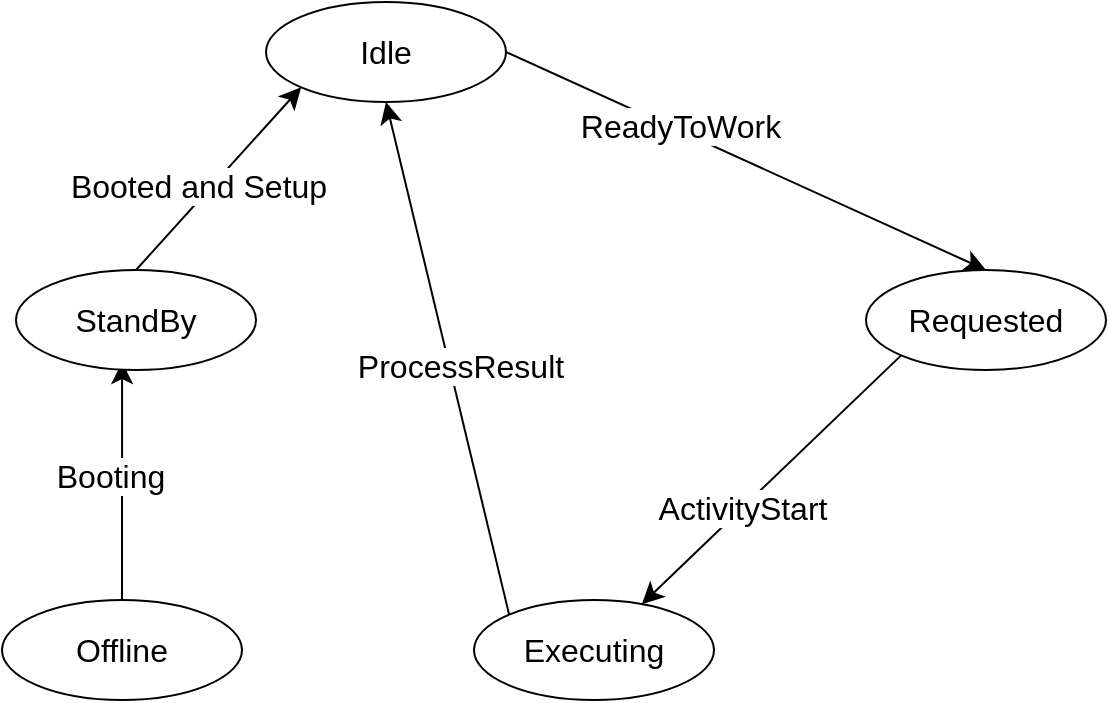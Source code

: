 <mxfile version="21.6.2" type="device">
  <diagram name="Page-1" id="bM0ME5krpxkb0L1tEzJx">
    <mxGraphModel dx="1635" dy="1142" grid="0" gridSize="10" guides="1" tooltips="1" connect="1" arrows="1" fold="1" page="0" pageScale="1" pageWidth="827" pageHeight="1169" math="0" shadow="0">
      <root>
        <mxCell id="0" />
        <mxCell id="1" parent="0" />
        <mxCell id="8paOQelJ4Q3C6zFcQ-Bx-2" value="Idle" style="ellipse;whiteSpace=wrap;html=1;fontSize=16;" vertex="1" parent="1">
          <mxGeometry x="2" y="-79" width="120" height="50" as="geometry" />
        </mxCell>
        <mxCell id="8paOQelJ4Q3C6zFcQ-Bx-14" style="edgeStyle=none;curved=1;rounded=0;orthogonalLoop=1;jettySize=auto;html=1;exitX=0;exitY=1;exitDx=0;exitDy=0;fontSize=12;startSize=8;endSize=8;" edge="1" parent="1" source="8paOQelJ4Q3C6zFcQ-Bx-4" target="8paOQelJ4Q3C6zFcQ-Bx-5">
          <mxGeometry relative="1" as="geometry" />
        </mxCell>
        <mxCell id="8paOQelJ4Q3C6zFcQ-Bx-15" value="ActivityStart" style="edgeLabel;html=1;align=center;verticalAlign=middle;resizable=0;points=[];fontSize=16;" vertex="1" connectable="0" parent="8paOQelJ4Q3C6zFcQ-Bx-14">
          <mxGeometry x="0.22" relative="1" as="geometry">
            <mxPoint x="-1" as="offset" />
          </mxGeometry>
        </mxCell>
        <mxCell id="8paOQelJ4Q3C6zFcQ-Bx-4" value="Requested" style="ellipse;whiteSpace=wrap;html=1;fontSize=16;" vertex="1" parent="1">
          <mxGeometry x="302" y="55" width="120" height="50" as="geometry" />
        </mxCell>
        <mxCell id="8paOQelJ4Q3C6zFcQ-Bx-16" style="edgeStyle=none;curved=1;rounded=0;orthogonalLoop=1;jettySize=auto;html=1;exitX=0;exitY=0;exitDx=0;exitDy=0;entryX=0.5;entryY=1;entryDx=0;entryDy=0;fontSize=12;startSize=8;endSize=8;" edge="1" parent="1" source="8paOQelJ4Q3C6zFcQ-Bx-5" target="8paOQelJ4Q3C6zFcQ-Bx-2">
          <mxGeometry relative="1" as="geometry" />
        </mxCell>
        <mxCell id="8paOQelJ4Q3C6zFcQ-Bx-17" value="ProcessResult" style="edgeLabel;html=1;align=center;verticalAlign=middle;resizable=0;points=[];fontSize=16;" vertex="1" connectable="0" parent="8paOQelJ4Q3C6zFcQ-Bx-16">
          <mxGeometry x="-0.443" y="1" relative="1" as="geometry">
            <mxPoint x="-7" y="-53" as="offset" />
          </mxGeometry>
        </mxCell>
        <mxCell id="8paOQelJ4Q3C6zFcQ-Bx-5" value="Executing" style="ellipse;whiteSpace=wrap;html=1;fontSize=16;" vertex="1" parent="1">
          <mxGeometry x="106" y="220" width="120" height="50" as="geometry" />
        </mxCell>
        <mxCell id="8paOQelJ4Q3C6zFcQ-Bx-7" value="" style="endArrow=classic;html=1;rounded=0;fontSize=12;startSize=8;endSize=8;curved=1;entryX=0.442;entryY=0.92;entryDx=0;entryDy=0;exitX=0.5;exitY=0;exitDx=0;exitDy=0;entryPerimeter=0;" edge="1" parent="1" source="8paOQelJ4Q3C6zFcQ-Bx-9" target="8paOQelJ4Q3C6zFcQ-Bx-10">
          <mxGeometry width="50" height="50" relative="1" as="geometry">
            <mxPoint x="-98" y="82" as="sourcePoint" />
            <mxPoint x="178" y="175" as="targetPoint" />
          </mxGeometry>
        </mxCell>
        <mxCell id="8paOQelJ4Q3C6zFcQ-Bx-8" value="Booting" style="edgeLabel;html=1;align=center;verticalAlign=middle;resizable=0;points=[];fontSize=16;" vertex="1" connectable="0" parent="8paOQelJ4Q3C6zFcQ-Bx-7">
          <mxGeometry x="0.05" y="6" relative="1" as="geometry">
            <mxPoint as="offset" />
          </mxGeometry>
        </mxCell>
        <mxCell id="8paOQelJ4Q3C6zFcQ-Bx-9" value="Offline" style="ellipse;whiteSpace=wrap;html=1;fontSize=16;" vertex="1" parent="1">
          <mxGeometry x="-130" y="220" width="120" height="50" as="geometry" />
        </mxCell>
        <mxCell id="8paOQelJ4Q3C6zFcQ-Bx-18" style="edgeStyle=none;curved=1;rounded=0;orthogonalLoop=1;jettySize=auto;html=1;exitX=0.5;exitY=0;exitDx=0;exitDy=0;entryX=0;entryY=1;entryDx=0;entryDy=0;fontSize=12;startSize=8;endSize=8;" edge="1" parent="1" source="8paOQelJ4Q3C6zFcQ-Bx-10" target="8paOQelJ4Q3C6zFcQ-Bx-2">
          <mxGeometry relative="1" as="geometry" />
        </mxCell>
        <mxCell id="8paOQelJ4Q3C6zFcQ-Bx-19" value="Booted and Setup" style="edgeLabel;html=1;align=center;verticalAlign=middle;resizable=0;points=[];fontSize=16;" vertex="1" connectable="0" parent="8paOQelJ4Q3C6zFcQ-Bx-18">
          <mxGeometry x="-0.159" y="6" relative="1" as="geometry">
            <mxPoint as="offset" />
          </mxGeometry>
        </mxCell>
        <mxCell id="8paOQelJ4Q3C6zFcQ-Bx-10" value="StandBy" style="ellipse;whiteSpace=wrap;html=1;fontSize=16;" vertex="1" parent="1">
          <mxGeometry x="-123" y="55" width="120" height="50" as="geometry" />
        </mxCell>
        <mxCell id="8paOQelJ4Q3C6zFcQ-Bx-11" value="" style="endArrow=classic;html=1;rounded=0;fontSize=12;startSize=8;endSize=8;curved=1;exitX=1;exitY=0.5;exitDx=0;exitDy=0;entryX=0.5;entryY=0;entryDx=0;entryDy=0;" edge="1" parent="1" source="8paOQelJ4Q3C6zFcQ-Bx-2" target="8paOQelJ4Q3C6zFcQ-Bx-4">
          <mxGeometry width="50" height="50" relative="1" as="geometry">
            <mxPoint x="132" y="252" as="sourcePoint" />
            <mxPoint x="182" y="202" as="targetPoint" />
          </mxGeometry>
        </mxCell>
        <mxCell id="8paOQelJ4Q3C6zFcQ-Bx-13" value="ReadyToWork" style="edgeLabel;html=1;align=center;verticalAlign=middle;resizable=0;points=[];fontSize=16;" vertex="1" connectable="0" parent="8paOQelJ4Q3C6zFcQ-Bx-11">
          <mxGeometry x="-0.282" y="3" relative="1" as="geometry">
            <mxPoint x="-1" as="offset" />
          </mxGeometry>
        </mxCell>
      </root>
    </mxGraphModel>
  </diagram>
</mxfile>
